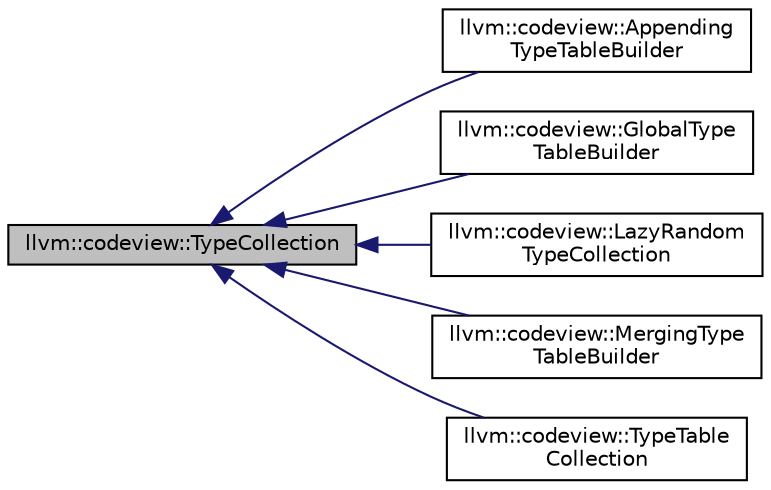 digraph "llvm::codeview::TypeCollection"
{
 // LATEX_PDF_SIZE
  bgcolor="transparent";
  edge [fontname="Helvetica",fontsize="10",labelfontname="Helvetica",labelfontsize="10"];
  node [fontname="Helvetica",fontsize="10",shape=record];
  rankdir="LR";
  Node1 [label="llvm::codeview::TypeCollection",height=0.2,width=0.4,color="black", fillcolor="grey75", style="filled", fontcolor="black",tooltip=" "];
  Node1 -> Node2 [dir="back",color="midnightblue",fontsize="10",style="solid",fontname="Helvetica"];
  Node2 [label="llvm::codeview::Appending\lTypeTableBuilder",height=0.2,width=0.4,color="black",URL="$classllvm_1_1codeview_1_1AppendingTypeTableBuilder.html",tooltip=" "];
  Node1 -> Node3 [dir="back",color="midnightblue",fontsize="10",style="solid",fontname="Helvetica"];
  Node3 [label="llvm::codeview::GlobalType\lTableBuilder",height=0.2,width=0.4,color="black",URL="$classllvm_1_1codeview_1_1GlobalTypeTableBuilder.html",tooltip=" "];
  Node1 -> Node4 [dir="back",color="midnightblue",fontsize="10",style="solid",fontname="Helvetica"];
  Node4 [label="llvm::codeview::LazyRandom\lTypeCollection",height=0.2,width=0.4,color="black",URL="$classllvm_1_1codeview_1_1LazyRandomTypeCollection.html",tooltip="Provides amortized O(1) random access to a CodeView type stream."];
  Node1 -> Node5 [dir="back",color="midnightblue",fontsize="10",style="solid",fontname="Helvetica"];
  Node5 [label="llvm::codeview::MergingType\lTableBuilder",height=0.2,width=0.4,color="black",URL="$classllvm_1_1codeview_1_1MergingTypeTableBuilder.html",tooltip=" "];
  Node1 -> Node6 [dir="back",color="midnightblue",fontsize="10",style="solid",fontname="Helvetica"];
  Node6 [label="llvm::codeview::TypeTable\lCollection",height=0.2,width=0.4,color="black",URL="$classllvm_1_1codeview_1_1TypeTableCollection.html",tooltip=" "];
}
